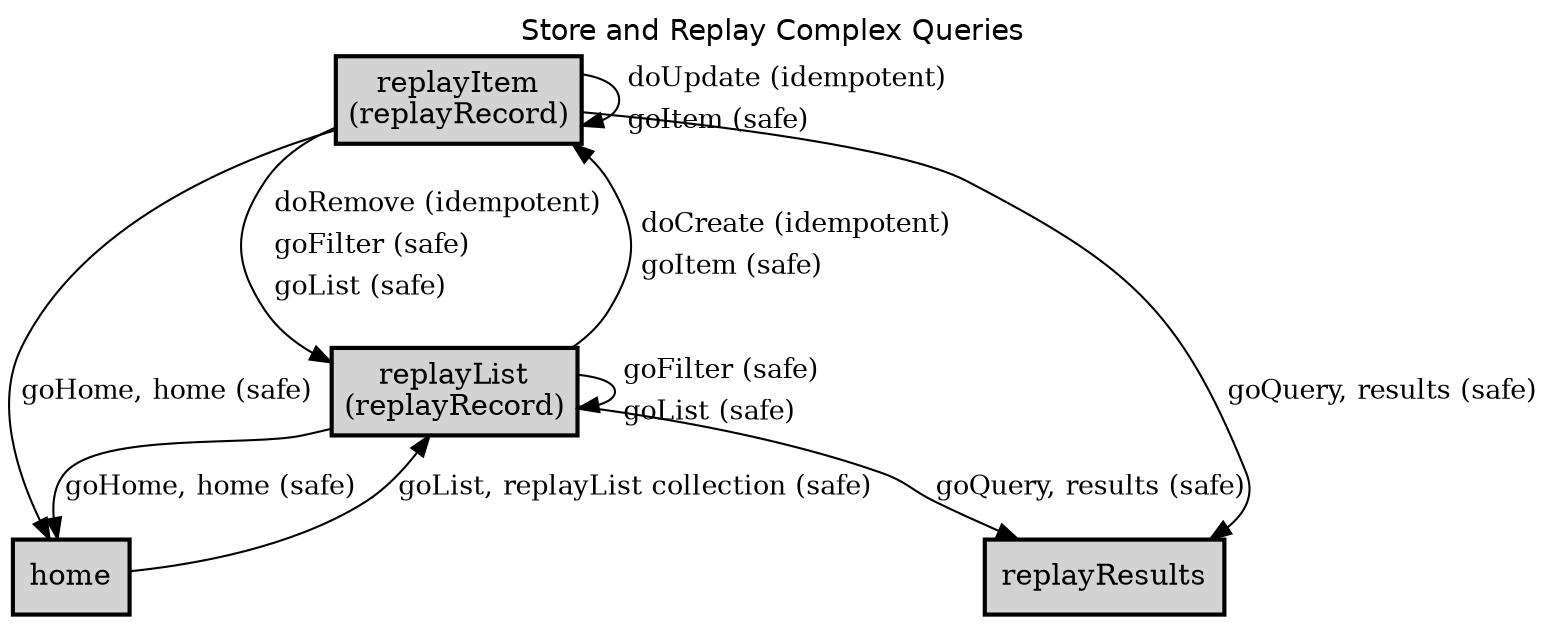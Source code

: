digraph application_state_diagram {
  graph [
    labelloc="t";
    fontname="Helvetica"
    label="Store and Replay Complex Queries";
    URL="index.html" target="_parent"
  ];
  node [shape = box, style = "bold,filled" fillcolor="lightgray"];

    replayItem [margin=0.02, label=<<table cellspacing="0" cellpadding="5" border="0"><tr><td>replayItem<br />(replayRecord)<br /></td></tr></table>>,shape=box URL="docs/semantic.replayItem.html" target="_parent"]
    replayList [margin=0.02, label=<<table cellspacing="0" cellpadding="5" border="0"><tr><td>replayList<br />(replayRecord)<br /></td></tr></table>>,shape=box URL="docs/semantic.replayList.html" target="_parent"]

    home -> replayList [label = <goList, replayList collection (safe)> URL="docs/safe.goList.html" target="_parent" fontsize=13];
    replayItem -> home [label = <goHome, home (safe)> URL="docs/safe.goHome.html" target="_parent" fontsize=13];
    replayItem -> replayItem [label=<<table  border="0"><tr><td align="left" href="docs/idempotent.doUpdate.html">doUpdate (idempotent)</td></tr><tr><td align="left" href="docs/safe.goItem.html">goItem (safe)</td></tr></table>> fontsize=13];
    replayItem -> replayList [label=<<table  border="0"><tr><td align="left" href="docs/idempotent.doRemove.html">doRemove (idempotent)</td></tr><tr><td align="left" href="docs/safe.goFilter.html">goFilter (safe)</td></tr><tr><td align="left" href="docs/safe.goList.html">goList (safe)</td></tr></table>> fontsize=13];
    replayItem -> replayResults [label = <goQuery, results (safe)> URL="docs/safe.goQuery.html" target="_parent" fontsize=13];
    replayList -> home [label = <goHome, home (safe)> URL="docs/safe.goHome.html" target="_parent" fontsize=13];
    replayList -> replayItem [label=<<table  border="0"><tr><td align="left" href="docs/idempotent.doCreate.html">doCreate (idempotent)</td></tr><tr><td align="left" href="docs/safe.goItem.html">goItem (safe)</td></tr></table>> fontsize=13];
    replayList -> replayList [label=<<table  border="0"><tr><td align="left" href="docs/safe.goFilter.html">goFilter (safe)</td></tr><tr><td align="left" href="docs/safe.goList.html">goList (safe)</td></tr></table>> fontsize=13];
    replayList -> replayResults [label = <goQuery, results (safe)> URL="docs/safe.goQuery.html" target="_parent" fontsize=13];

    home [label = <home> URL="docs/semantic.home.html" target="_parent"]
    replayResults [label = <replayResults> URL="docs/semantic.replayResults.html" target="_parent"]

}